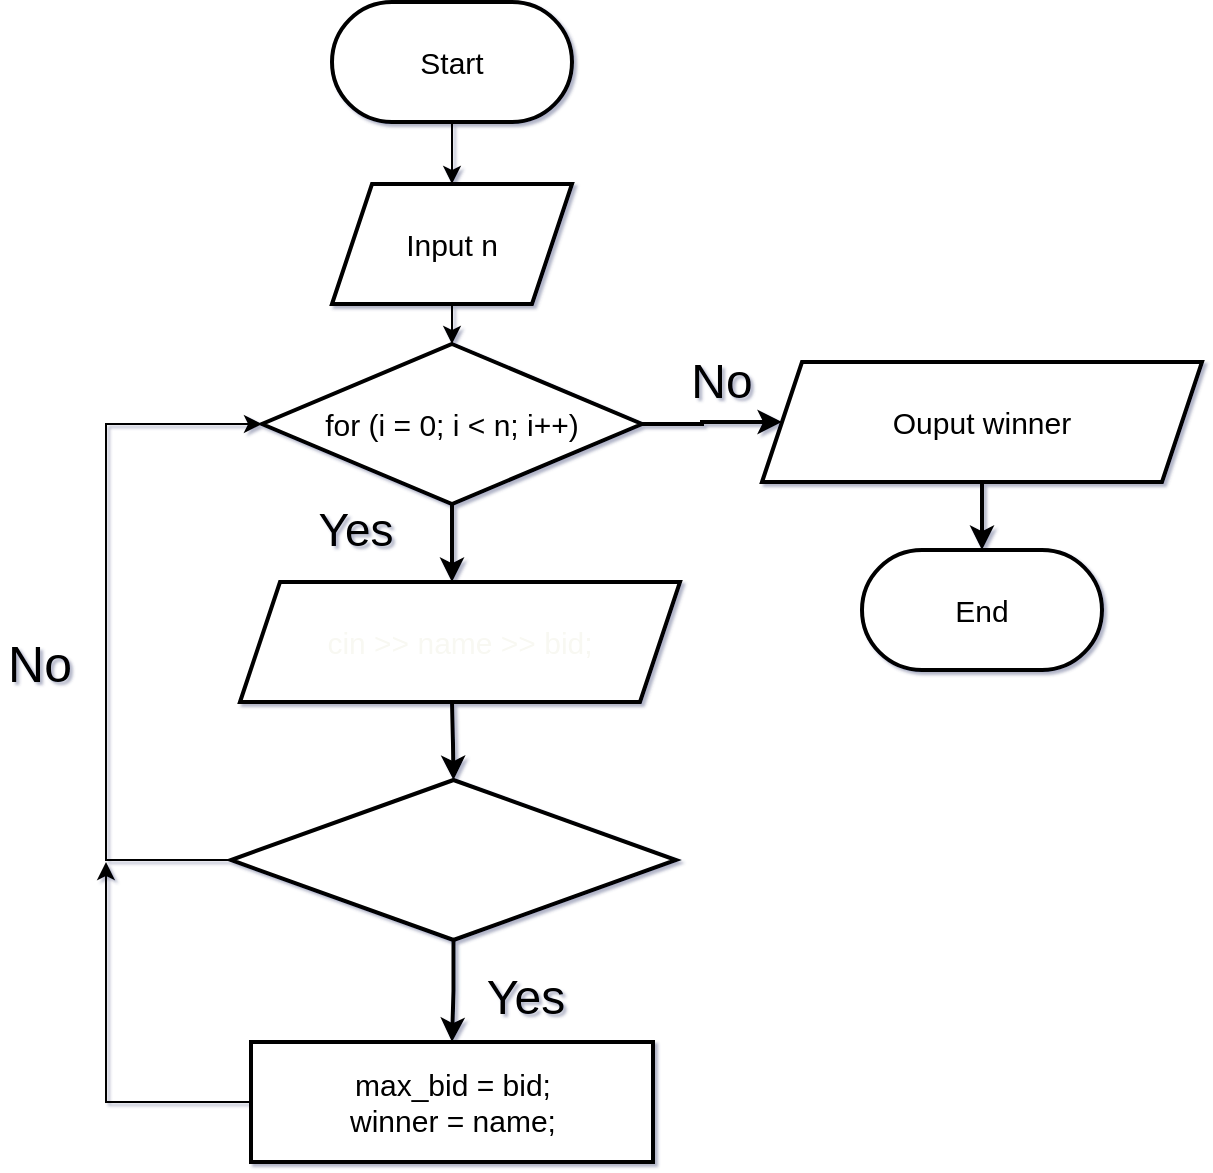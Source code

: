 <mxfile>
    <diagram id="K40r-FNvWT1uYDXDN9jT" name="J2 Silence Auction ">
        <mxGraphModel dx="901" dy="692" grid="1" gridSize="10" guides="1" tooltips="1" connect="1" arrows="1" fold="1" page="1" pageScale="1" pageWidth="850" pageHeight="1100" math="0" shadow="1">
            <root>
                <mxCell id="0"/>
                <mxCell id="1" parent="0"/>
                <mxCell id="55" value="" style="edgeStyle=orthogonalEdgeStyle;rounded=0;orthogonalLoop=1;jettySize=auto;html=1;" edge="1" parent="1" source="4" target="17">
                    <mxGeometry relative="1" as="geometry"/>
                </mxCell>
                <mxCell id="4" value="&lt;font style=&quot;font-size: 15px;&quot;&gt;Start&lt;/font&gt;" style="rounded=1;whiteSpace=wrap;html=1;arcSize=50;fontSize=15;strokeWidth=2;" parent="1" vertex="1">
                    <mxGeometry x="313" y="260" width="120" height="60" as="geometry"/>
                </mxCell>
                <mxCell id="20" value="" style="edgeStyle=orthogonalEdgeStyle;rounded=0;orthogonalLoop=1;jettySize=auto;html=1;fontSize=15;strokeWidth=2;" parent="1" source="10" edge="1">
                    <mxGeometry relative="1" as="geometry">
                        <mxPoint x="373" y="550" as="targetPoint"/>
                    </mxGeometry>
                </mxCell>
                <mxCell id="24" value="" style="edgeStyle=orthogonalEdgeStyle;rounded=0;orthogonalLoop=1;jettySize=auto;html=1;fontSize=15;strokeWidth=2;" parent="1" source="10" target="23" edge="1">
                    <mxGeometry relative="1" as="geometry"/>
                </mxCell>
                <mxCell id="10" value="&lt;span style=&quot;font-size: 15px;&quot;&gt;for (i = 0; i &amp;lt; n; i++)&lt;/span&gt;" style="rhombus;whiteSpace=wrap;html=1;fontSize=15;strokeWidth=2;" parent="1" vertex="1">
                    <mxGeometry x="278" y="431" width="190" height="80" as="geometry"/>
                </mxCell>
                <mxCell id="33" value="" style="edgeStyle=orthogonalEdgeStyle;rounded=0;orthogonalLoop=1;jettySize=auto;html=1;fontSize=15;strokeWidth=2;" parent="1" target="29" edge="1">
                    <mxGeometry relative="1" as="geometry">
                        <mxPoint x="373" y="610" as="sourcePoint"/>
                    </mxGeometry>
                </mxCell>
                <mxCell id="15" value="&lt;font style=&quot;font-size: 23px;&quot;&gt;Yes&lt;/font&gt;" style="text;html=1;align=center;verticalAlign=middle;whiteSpace=wrap;rounded=0;fontSize=23;strokeWidth=2;" parent="1" vertex="1">
                    <mxGeometry x="305" y="514" width="40" height="20" as="geometry"/>
                </mxCell>
                <mxCell id="57" value="" style="edgeStyle=orthogonalEdgeStyle;rounded=0;orthogonalLoop=1;jettySize=auto;html=1;" edge="1" parent="1" source="17" target="10">
                    <mxGeometry relative="1" as="geometry"/>
                </mxCell>
                <mxCell id="17" value="&lt;span style=&quot;font-size: 15px;&quot;&gt;Input n&lt;/span&gt;" style="shape=parallelogram;perimeter=parallelogramPerimeter;whiteSpace=wrap;html=1;fixedSize=1;fontSize=15;strokeWidth=2;" parent="1" vertex="1">
                    <mxGeometry x="313" y="351" width="120" height="60" as="geometry"/>
                </mxCell>
                <mxCell id="27" value="" style="edgeStyle=orthogonalEdgeStyle;rounded=0;orthogonalLoop=1;jettySize=auto;html=1;fontSize=15;strokeWidth=2;" parent="1" source="23" target="26" edge="1">
                    <mxGeometry relative="1" as="geometry"/>
                </mxCell>
                <mxCell id="23" value="&lt;span style=&quot;font-size: 15px&quot;&gt;Ouput winner&lt;/span&gt;" style="shape=parallelogram;perimeter=parallelogramPerimeter;whiteSpace=wrap;html=1;fixedSize=1;fontSize=15;strokeWidth=2;" parent="1" vertex="1">
                    <mxGeometry x="528" y="440" width="220" height="60" as="geometry"/>
                </mxCell>
                <mxCell id="25" value="&lt;font style=&quot;font-size: 24px;&quot;&gt;No&lt;/font&gt;" style="text;html=1;align=center;verticalAlign=middle;whiteSpace=wrap;rounded=0;fontSize=24;strokeWidth=2;" parent="1" vertex="1">
                    <mxGeometry x="488" y="440" width="40" height="20" as="geometry"/>
                </mxCell>
                <mxCell id="26" value="&lt;font style=&quot;font-size: 15px;&quot;&gt;End&lt;/font&gt;" style="rounded=1;whiteSpace=wrap;html=1;arcSize=50;fontSize=15;strokeWidth=2;" parent="1" vertex="1">
                    <mxGeometry x="578" y="534" width="120" height="60" as="geometry"/>
                </mxCell>
                <mxCell id="38" value="" style="edgeStyle=orthogonalEdgeStyle;rounded=0;orthogonalLoop=1;jettySize=auto;html=1;fontSize=15;strokeWidth=2;" parent="1" source="29" target="37" edge="1">
                    <mxGeometry relative="1" as="geometry"/>
                </mxCell>
                <mxCell id="60" value="" style="edgeStyle=orthogonalEdgeStyle;rounded=0;orthogonalLoop=1;jettySize=auto;html=1;entryX=0;entryY=0.5;entryDx=0;entryDy=0;exitX=0;exitY=0.5;exitDx=0;exitDy=0;" edge="1" parent="1" source="29" target="10">
                    <mxGeometry relative="1" as="geometry">
                        <mxPoint x="184.5" y="689" as="targetPoint"/>
                        <Array as="points">
                            <mxPoint x="200" y="689"/>
                            <mxPoint x="200" y="471"/>
                        </Array>
                    </mxGeometry>
                </mxCell>
                <mxCell id="29" value="&lt;font color=&quot;#ffffff&quot; style=&quot;font-size: 15px;&quot;&gt;if (bid &amp;gt; max_bid)&lt;/font&gt;" style="rhombus;whiteSpace=wrap;html=1;fontSize=15;strokeWidth=2;" parent="1" vertex="1">
                    <mxGeometry x="262.5" y="649" width="222.5" height="80" as="geometry"/>
                </mxCell>
                <mxCell id="36" value="&lt;span style=&quot;color: rgb(248, 248, 242); font-size: 15px;&quot;&gt;cin &amp;gt;&amp;gt; name &amp;gt;&amp;gt; bid;&lt;/span&gt;" style="shape=parallelogram;perimeter=parallelogramPerimeter;whiteSpace=wrap;html=1;fixedSize=1;fontSize=15;strokeWidth=2;" parent="1" vertex="1">
                    <mxGeometry x="267" y="550" width="220" height="60" as="geometry"/>
                </mxCell>
                <mxCell id="64" value="" style="edgeStyle=orthogonalEdgeStyle;rounded=0;orthogonalLoop=1;jettySize=auto;html=1;fontSize=24;exitX=0;exitY=0.5;exitDx=0;exitDy=0;" edge="1" parent="1" source="37">
                    <mxGeometry relative="1" as="geometry">
                        <mxPoint x="270" y="810" as="sourcePoint"/>
                        <mxPoint x="200" y="690" as="targetPoint"/>
                        <Array as="points">
                            <mxPoint x="200" y="810"/>
                        </Array>
                    </mxGeometry>
                </mxCell>
                <mxCell id="37" value="&lt;font style=&quot;font-size: 15px;&quot;&gt;max_bid = bid;&lt;br style=&quot;font-size: 15px;&quot;&gt;winner = name;&lt;/font&gt;" style="rounded=0;whiteSpace=wrap;html=1;fontSize=15;strokeWidth=2;" parent="1" vertex="1">
                    <mxGeometry x="272.5" y="780" width="201" height="60" as="geometry"/>
                </mxCell>
                <mxCell id="39" value="&lt;font style=&quot;font-size: 24px;&quot;&gt;Yes&lt;/font&gt;" style="text;html=1;align=center;verticalAlign=middle;whiteSpace=wrap;rounded=0;fontSize=24;strokeWidth=2;" parent="1" vertex="1">
                    <mxGeometry x="390" y="748" width="40" height="20" as="geometry"/>
                </mxCell>
                <mxCell id="61" value="&lt;font style=&quot;font-size: 25px;&quot;&gt;No&lt;/font&gt;" style="text;html=1;strokeColor=none;fillColor=none;align=center;verticalAlign=middle;whiteSpace=wrap;rounded=0;fontSize=25;" vertex="1" parent="1">
                    <mxGeometry x="147" y="580" width="40" height="20" as="geometry"/>
                </mxCell>
            </root>
        </mxGraphModel>
    </diagram>
</mxfile>